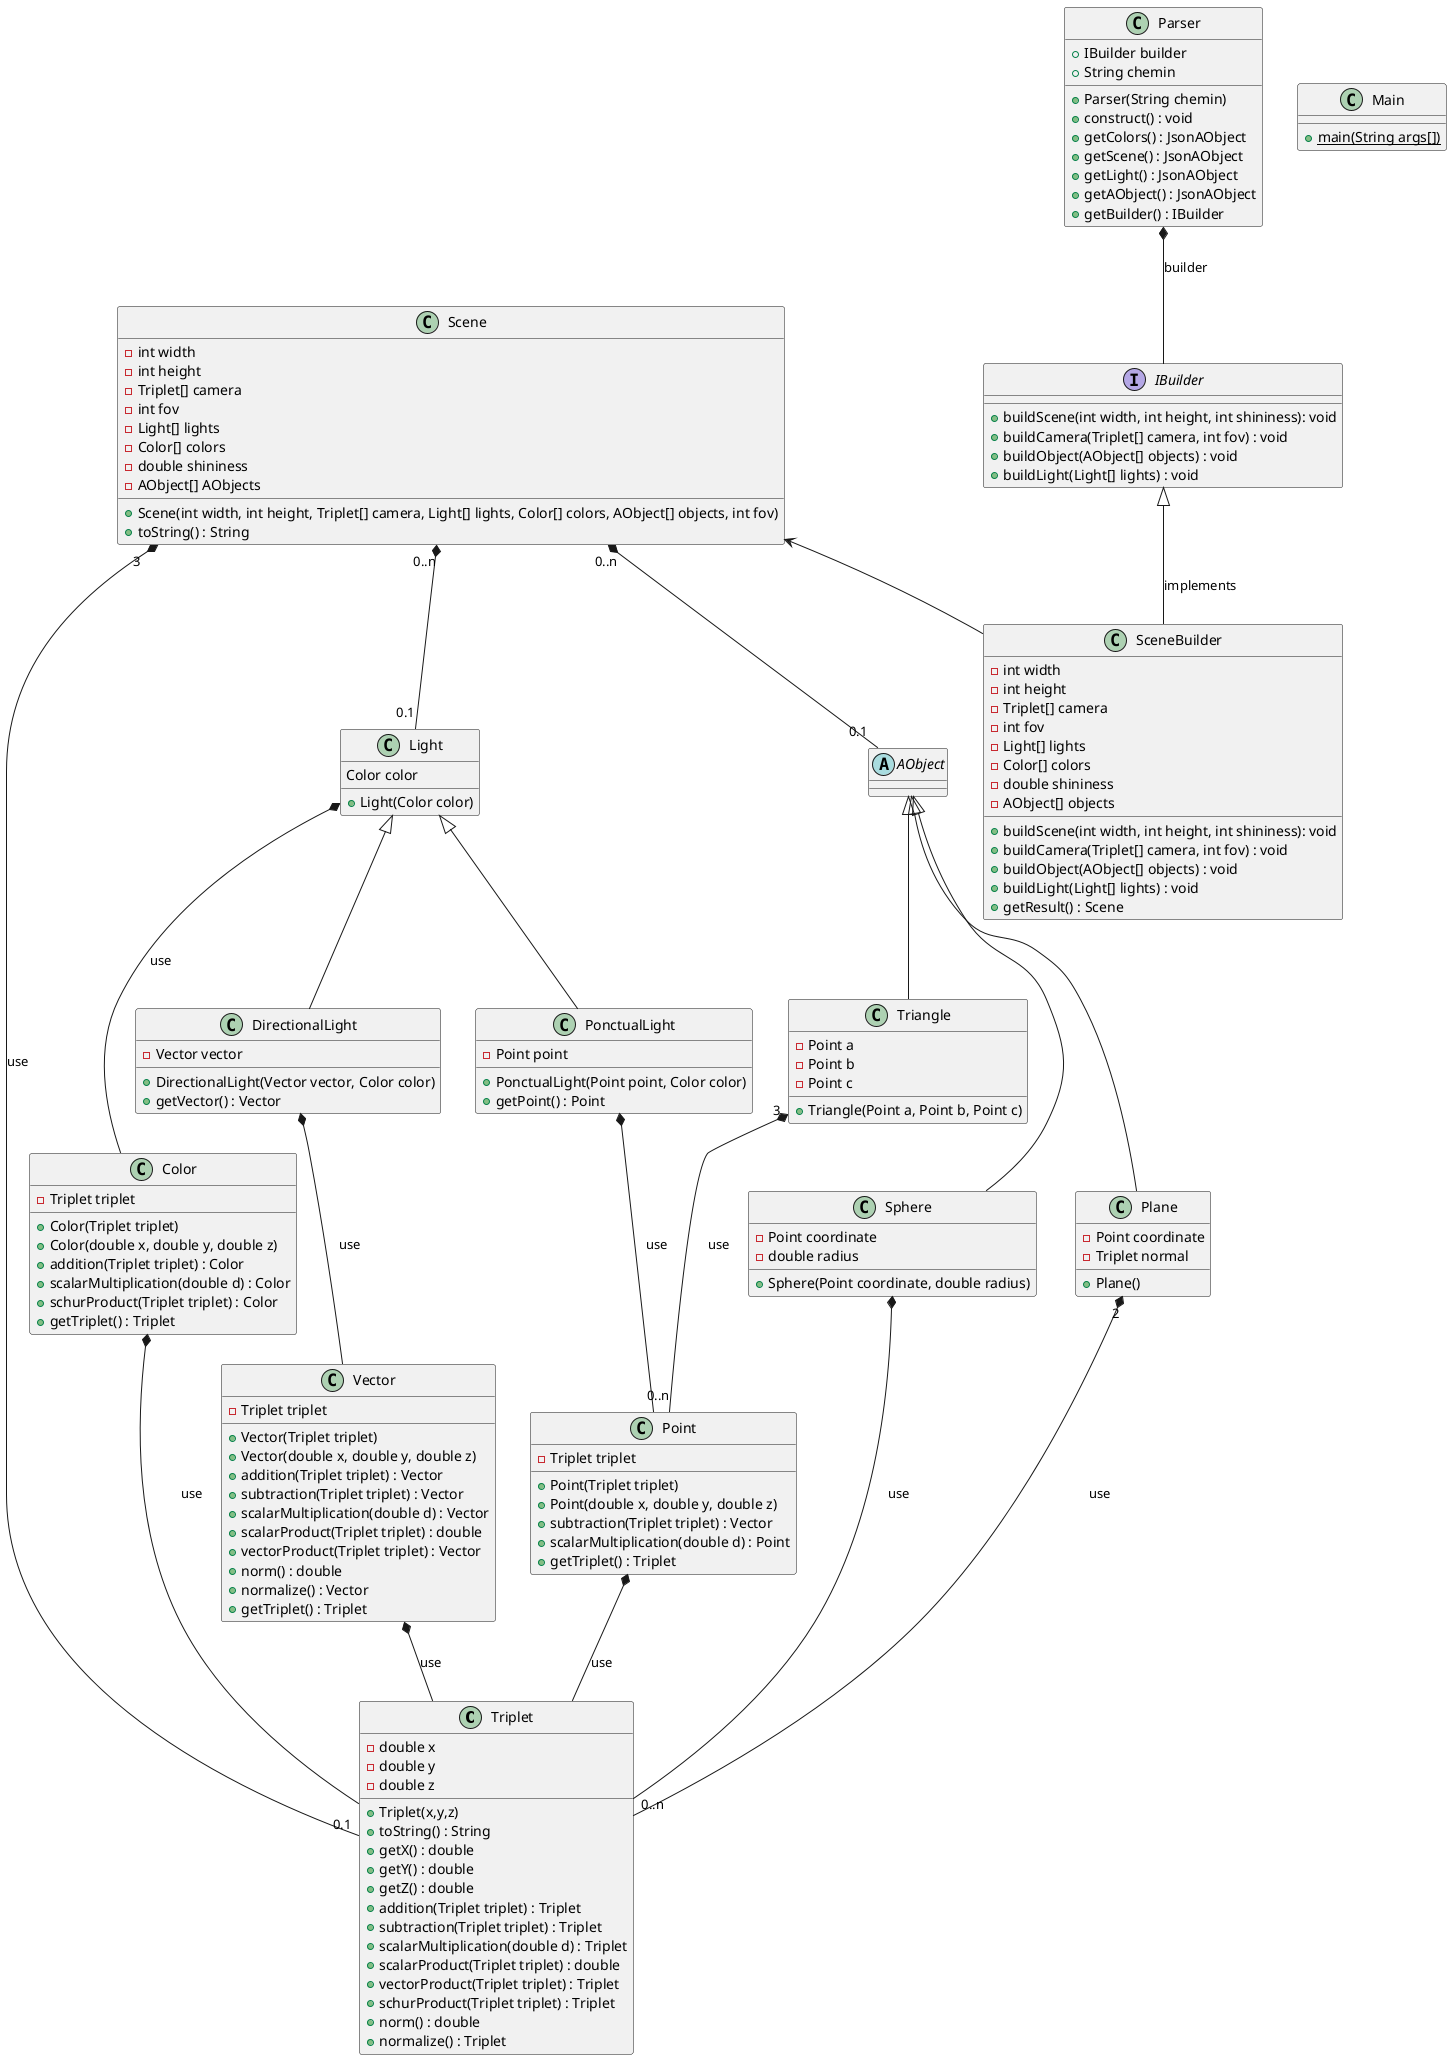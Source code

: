 @startuml

class Triplet
class Vector
class Point
class Color
class Main
class Light
class DirectionalLight
class PonctualLight
abstract class AObject

class Plane
class Triangle
class Sphere

class Scene
interface IBuilder
class SceneBuilder

Vector *-- Triplet : use
Color *-- Triplet : use
Point *-- Triplet : use

DirectionalLight *-- Vector : use

Light *-- Color : use
PonctualLight *-- Point : use


Triangle "3" *-- "0..n" Point : use
Plane "2" *-- "0..n" Triplet : use
Sphere *-- Triplet : use

Parser *-- IBuilder : builder
IBuilder <|-- SceneBuilder : implements
Scene <-- SceneBuilder
Scene "0..n" *-- "0.1" Light
Scene "0..n" *-- "0.1" AObject
Scene "3"*-- "0.1" Triplet : use



class Triplet {
-double x
-double y
-double z

+Triplet(x,y,z)
+toString() : String
+getX() : double
+getY() : double
+getZ() : double
+addition(Triplet triplet) : Triplet
+subtraction(Triplet triplet) : Triplet
+scalarMultiplication(double d) : Triplet
+scalarProduct(Triplet triplet) : double
+vectorProduct(Triplet triplet) : Triplet
+schurProduct(Triplet triplet) : Triplet
+norm() : double
+normalize() : Triplet
}

class Vector{
-Triplet triplet
+Vector(Triplet triplet)
+Vector(double x, double y, double z)
+addition(Triplet triplet) : Vector
+subtraction(Triplet triplet) : Vector
+scalarMultiplication(double d) : Vector
+scalarProduct(Triplet triplet) : double
+vectorProduct(Triplet triplet) : Vector
+norm() : double
+normalize() : Vector
+ getTriplet() : Triplet
}

class Point{
- Triplet triplet
+Point(Triplet triplet)
+Point(double x, double y, double z)
+subtraction(Triplet triplet) : Vector
+scalarMultiplication(double d) : Point
+ getTriplet() : Triplet
}

class Color{
- Triplet triplet
+Color(Triplet triplet)
+Color(double x, double y, double z)
+ addition(Triplet triplet) : Color
+ scalarMultiplication(double d) : Color
+ schurProduct(Triplet triplet) : Color
+ getTriplet() : Triplet
}


class Light{
Color color
+ Light(Color color)
}

class PonctualLight extends Light{
- Point point
+ PonctualLight(Point point, Color color)
+ getPoint() : Point
}

class DirectionalLight extends Light{
- Vector vector
+ DirectionalLight(Vector vector, Color color)
+ getVector() : Vector
}

class Triangle extends AObject {
- Point a
- Point b
- Point c
+ Triangle(Point a, Point b, Point c)
}

class Plane extends AObject{
- Point coordinate
- Triplet normal
+ Plane()
}

class Sphere extends AObject {
- Point coordinate
- double radius
+ Sphere(Point coordinate, double radius)
}

'note "Patron de conception : Builder" as N2
'Scene .. N2
'IBuilder .. N2
'SceneBuilder .. N2
'Parser .. N2

class Scene{
- int width
- int height
- Triplet[] camera
- int fov
- Light[] lights
- Color[] colors
- double shininess
- AObject[] AObjects
+ Scene(int width, int height, Triplet[] camera, Light[] lights, Color[] colors, AObject[] objects, int fov)
+ toString() : String
}

interface IBuilder {
+ buildScene(int width, int height, int shininess): void
+ buildCamera(Triplet[] camera, int fov) : void
+ buildObject(AObject[] objects) : void
+ buildLight(Light[] lights) : void
}

class SceneBuilder {
- int width
- int height
- Triplet[] camera
- int fov
- Light[] lights
- Color[] colors
- double shininess
- AObject[] objects
+ buildScene(int width, int height, int shininess): void
+ buildCamera(Triplet[] camera, int fov) : void
+ buildObject(AObject[] objects) : void
+ buildLight(Light[] lights) : void
+ getResult() : Scene
}

class Parser {
+IBuilder builder
+String chemin
+Parser(String chemin)
+construct() : void
+ getColors() : JsonAObject
+getScene() : JsonAObject
+getLight() : JsonAObject
+getAObject() : JsonAObject
+ getBuilder() : IBuilder
}

class Main{
+ {static} main(String args[])
}

@enduml